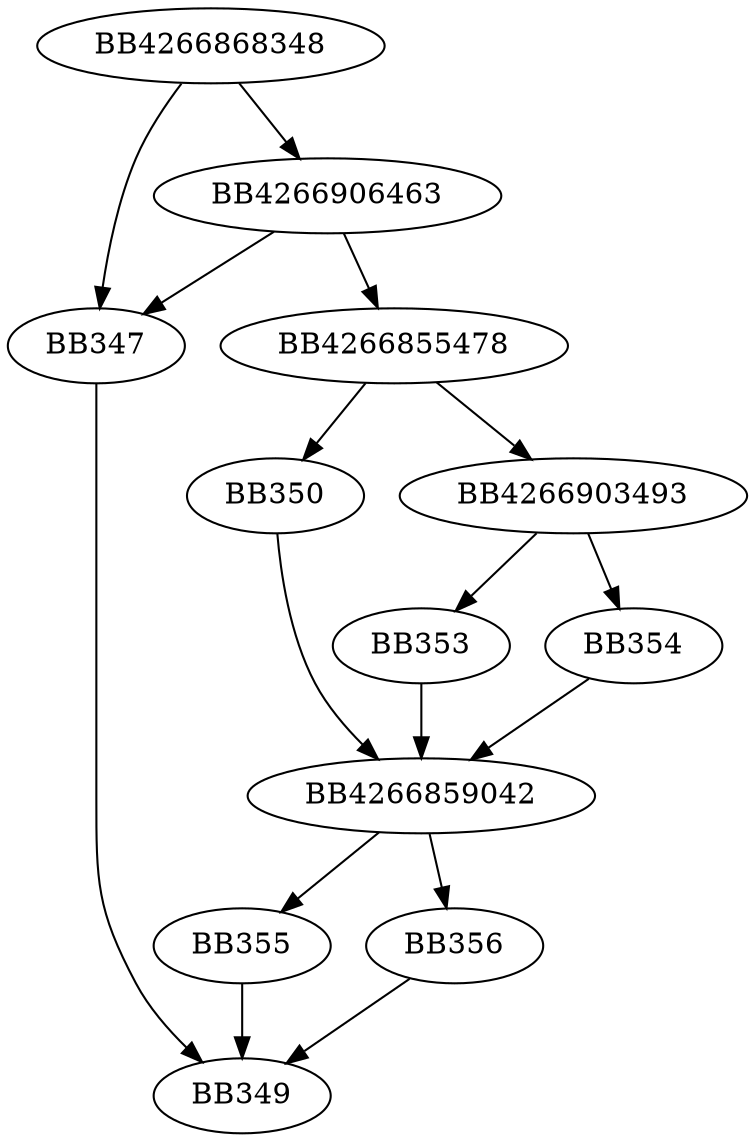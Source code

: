 digraph G{
	BB4266868348->BB4266906463;
	BB4266868348->BB347;
	BB4266906463->BB4266855478;
	BB4266906463->BB347;
	BB347->BB349;
	BB4266855478->BB350;
	BB4266855478->BB4266903493;
	BB350->BB4266859042;
	BB4266903493->BB353;
	BB4266903493->BB354;
	BB354->BB4266859042;
	BB353->BB4266859042;
	BB4266859042->BB355;
	BB4266859042->BB356;
	BB355->BB349;
	BB356->BB349;
}

